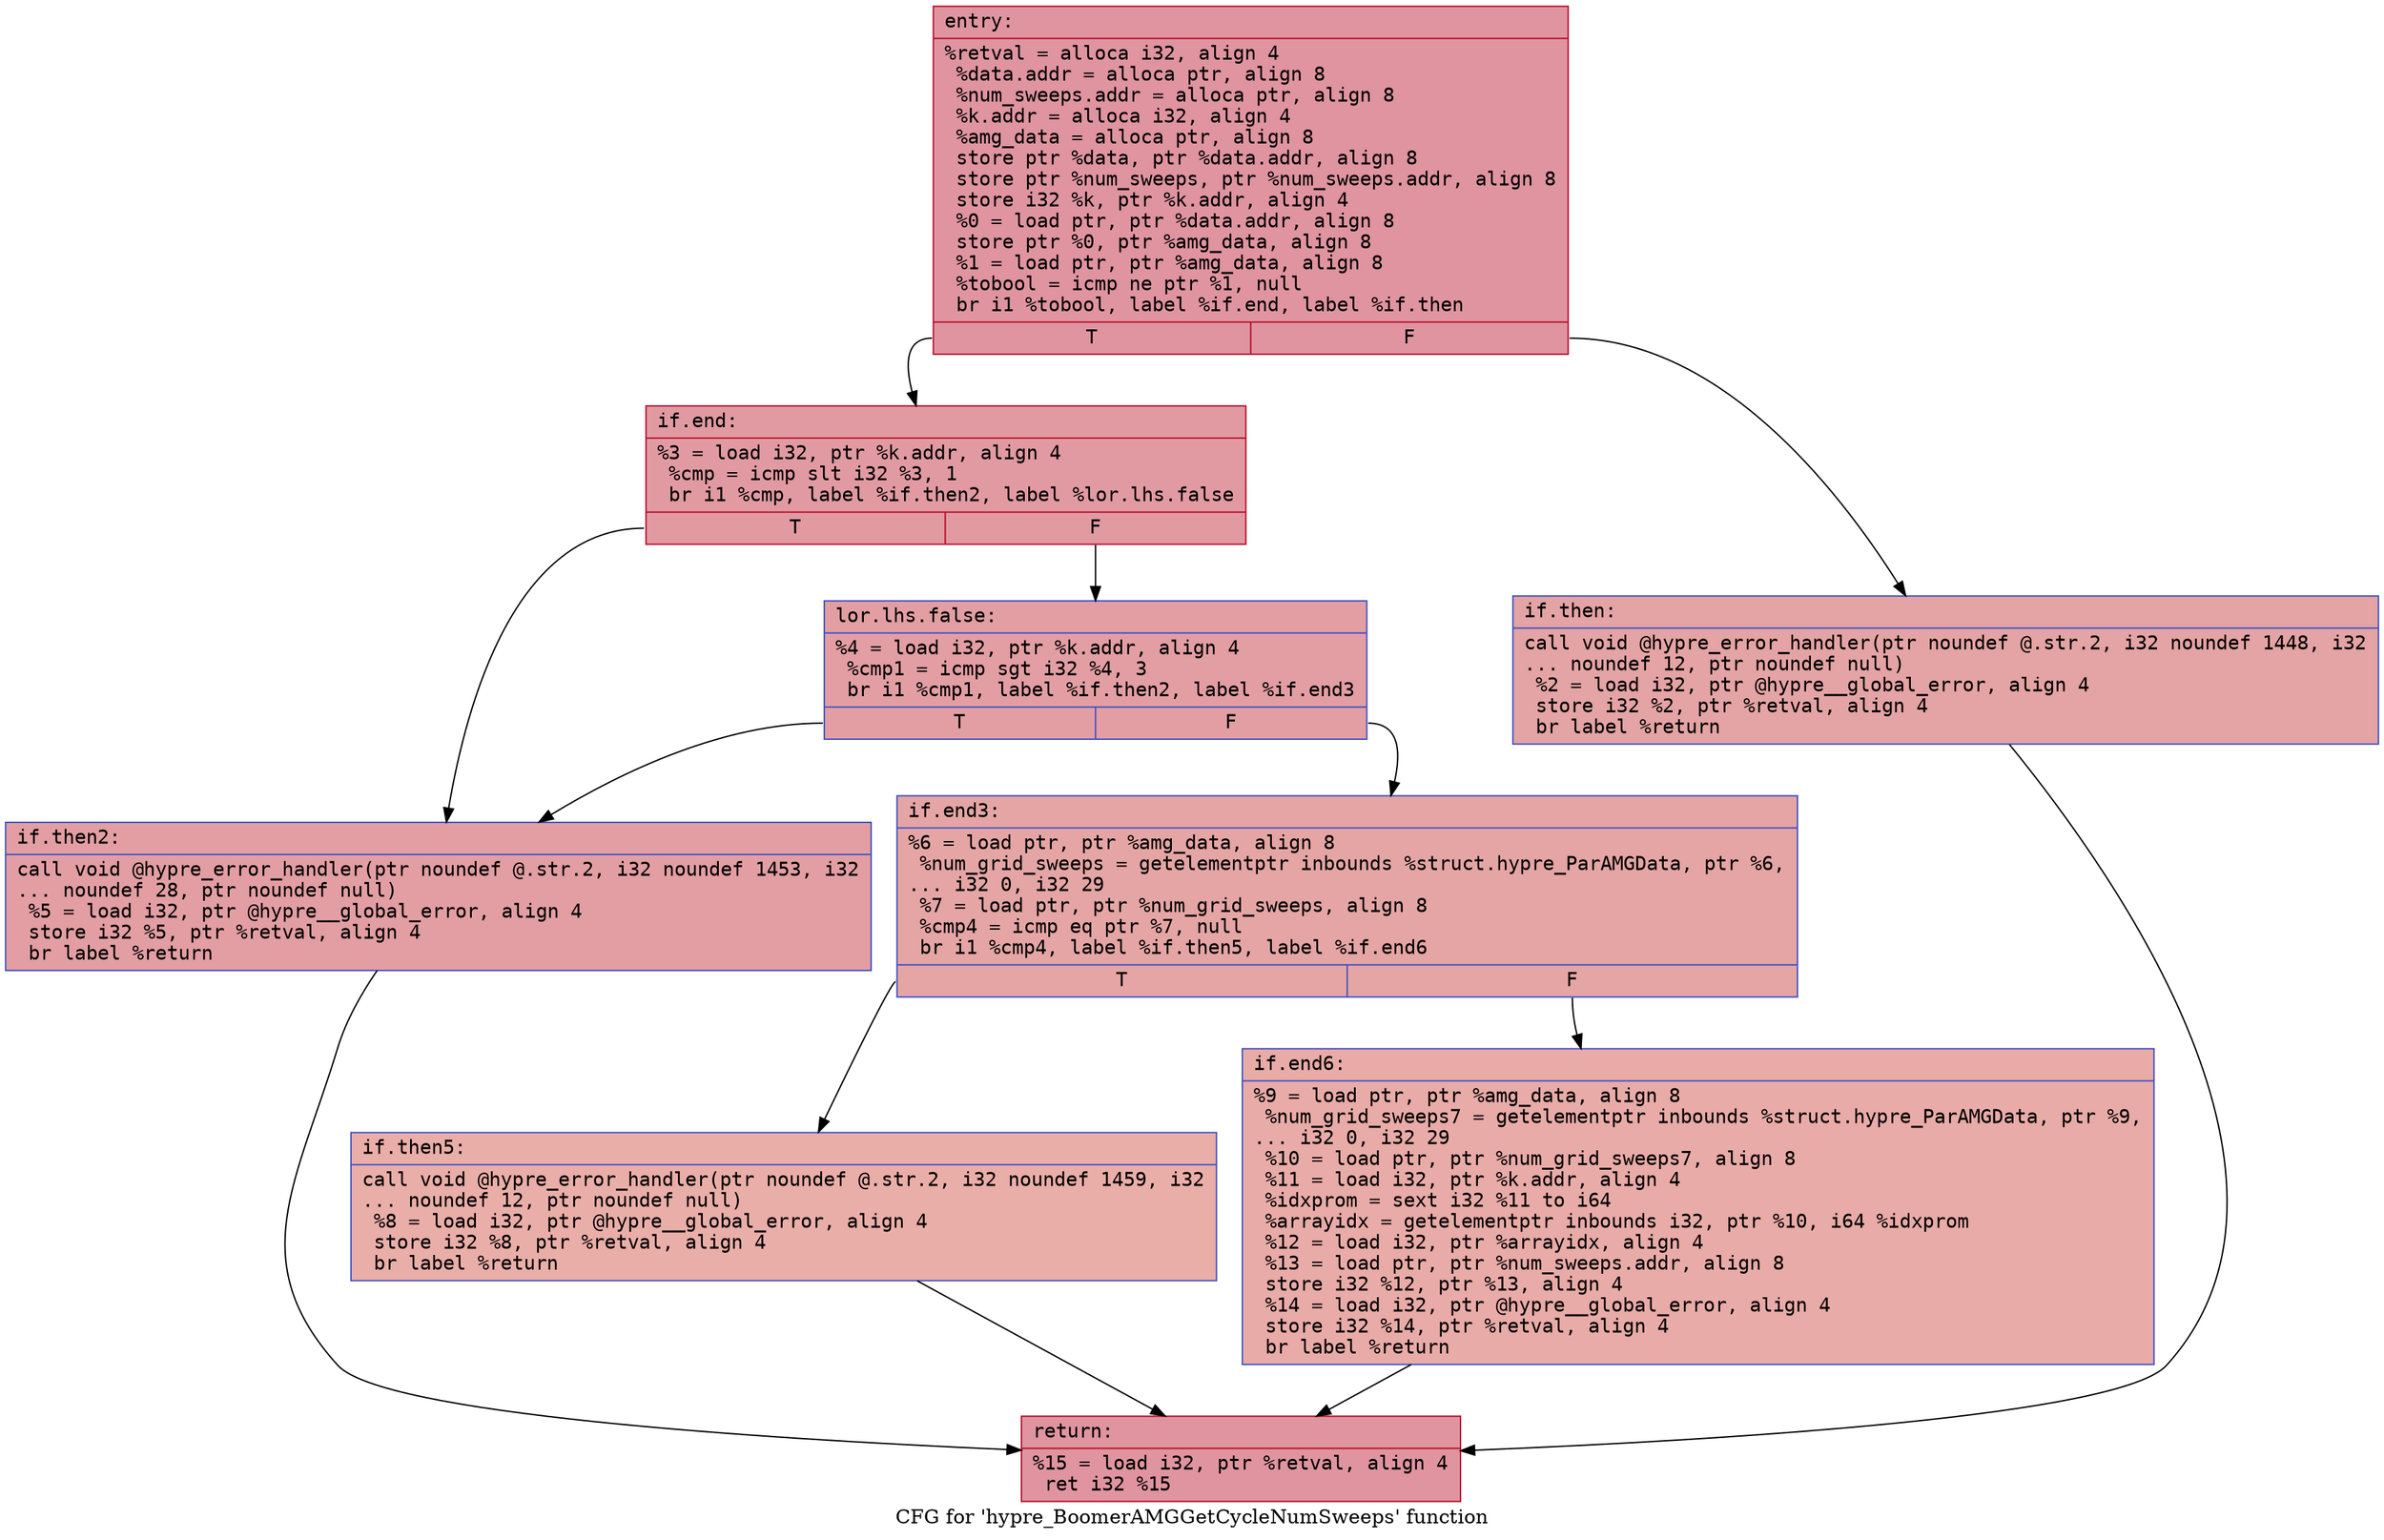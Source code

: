 digraph "CFG for 'hypre_BoomerAMGGetCycleNumSweeps' function" {
	label="CFG for 'hypre_BoomerAMGGetCycleNumSweeps' function";

	Node0x55fa80a73270 [shape=record,color="#b70d28ff", style=filled, fillcolor="#b70d2870" fontname="Courier",label="{entry:\l|  %retval = alloca i32, align 4\l  %data.addr = alloca ptr, align 8\l  %num_sweeps.addr = alloca ptr, align 8\l  %k.addr = alloca i32, align 4\l  %amg_data = alloca ptr, align 8\l  store ptr %data, ptr %data.addr, align 8\l  store ptr %num_sweeps, ptr %num_sweeps.addr, align 8\l  store i32 %k, ptr %k.addr, align 4\l  %0 = load ptr, ptr %data.addr, align 8\l  store ptr %0, ptr %amg_data, align 8\l  %1 = load ptr, ptr %amg_data, align 8\l  %tobool = icmp ne ptr %1, null\l  br i1 %tobool, label %if.end, label %if.then\l|{<s0>T|<s1>F}}"];
	Node0x55fa80a73270:s0 -> Node0x55fa80a73a10[tooltip="entry -> if.end\nProbability 62.50%" ];
	Node0x55fa80a73270:s1 -> Node0x55fa80a73a80[tooltip="entry -> if.then\nProbability 37.50%" ];
	Node0x55fa80a73a80 [shape=record,color="#3d50c3ff", style=filled, fillcolor="#c32e3170" fontname="Courier",label="{if.then:\l|  call void @hypre_error_handler(ptr noundef @.str.2, i32 noundef 1448, i32\l... noundef 12, ptr noundef null)\l  %2 = load i32, ptr @hypre__global_error, align 4\l  store i32 %2, ptr %retval, align 4\l  br label %return\l}"];
	Node0x55fa80a73a80 -> Node0x55fa80a73eb0[tooltip="if.then -> return\nProbability 100.00%" ];
	Node0x55fa80a73a10 [shape=record,color="#b70d28ff", style=filled, fillcolor="#bb1b2c70" fontname="Courier",label="{if.end:\l|  %3 = load i32, ptr %k.addr, align 4\l  %cmp = icmp slt i32 %3, 1\l  br i1 %cmp, label %if.then2, label %lor.lhs.false\l|{<s0>T|<s1>F}}"];
	Node0x55fa80a73a10:s0 -> Node0x55fa80a731b0[tooltip="if.end -> if.then2\nProbability 37.50%" ];
	Node0x55fa80a73a10:s1 -> Node0x55fa80a741b0[tooltip="if.end -> lor.lhs.false\nProbability 62.50%" ];
	Node0x55fa80a741b0 [shape=record,color="#3d50c3ff", style=filled, fillcolor="#be242e70" fontname="Courier",label="{lor.lhs.false:\l|  %4 = load i32, ptr %k.addr, align 4\l  %cmp1 = icmp sgt i32 %4, 3\l  br i1 %cmp1, label %if.then2, label %if.end3\l|{<s0>T|<s1>F}}"];
	Node0x55fa80a741b0:s0 -> Node0x55fa80a731b0[tooltip="lor.lhs.false -> if.then2\nProbability 50.00%" ];
	Node0x55fa80a741b0:s1 -> Node0x55fa80a743c0[tooltip="lor.lhs.false -> if.end3\nProbability 50.00%" ];
	Node0x55fa80a731b0 [shape=record,color="#3d50c3ff", style=filled, fillcolor="#be242e70" fontname="Courier",label="{if.then2:\l|  call void @hypre_error_handler(ptr noundef @.str.2, i32 noundef 1453, i32\l... noundef 28, ptr noundef null)\l  %5 = load i32, ptr @hypre__global_error, align 4\l  store i32 %5, ptr %retval, align 4\l  br label %return\l}"];
	Node0x55fa80a731b0 -> Node0x55fa80a73eb0[tooltip="if.then2 -> return\nProbability 100.00%" ];
	Node0x55fa80a743c0 [shape=record,color="#3d50c3ff", style=filled, fillcolor="#c5333470" fontname="Courier",label="{if.end3:\l|  %6 = load ptr, ptr %amg_data, align 8\l  %num_grid_sweeps = getelementptr inbounds %struct.hypre_ParAMGData, ptr %6,\l... i32 0, i32 29\l  %7 = load ptr, ptr %num_grid_sweeps, align 8\l  %cmp4 = icmp eq ptr %7, null\l  br i1 %cmp4, label %if.then5, label %if.end6\l|{<s0>T|<s1>F}}"];
	Node0x55fa80a743c0:s0 -> Node0x55fa80a74ae0[tooltip="if.end3 -> if.then5\nProbability 37.50%" ];
	Node0x55fa80a743c0:s1 -> Node0x55fa80a74b30[tooltip="if.end3 -> if.end6\nProbability 62.50%" ];
	Node0x55fa80a74ae0 [shape=record,color="#3d50c3ff", style=filled, fillcolor="#d0473d70" fontname="Courier",label="{if.then5:\l|  call void @hypre_error_handler(ptr noundef @.str.2, i32 noundef 1459, i32\l... noundef 12, ptr noundef null)\l  %8 = load i32, ptr @hypre__global_error, align 4\l  store i32 %8, ptr %retval, align 4\l  br label %return\l}"];
	Node0x55fa80a74ae0 -> Node0x55fa80a73eb0[tooltip="if.then5 -> return\nProbability 100.00%" ];
	Node0x55fa80a74b30 [shape=record,color="#3d50c3ff", style=filled, fillcolor="#cc403a70" fontname="Courier",label="{if.end6:\l|  %9 = load ptr, ptr %amg_data, align 8\l  %num_grid_sweeps7 = getelementptr inbounds %struct.hypre_ParAMGData, ptr %9,\l... i32 0, i32 29\l  %10 = load ptr, ptr %num_grid_sweeps7, align 8\l  %11 = load i32, ptr %k.addr, align 4\l  %idxprom = sext i32 %11 to i64\l  %arrayidx = getelementptr inbounds i32, ptr %10, i64 %idxprom\l  %12 = load i32, ptr %arrayidx, align 4\l  %13 = load ptr, ptr %num_sweeps.addr, align 8\l  store i32 %12, ptr %13, align 4\l  %14 = load i32, ptr @hypre__global_error, align 4\l  store i32 %14, ptr %retval, align 4\l  br label %return\l}"];
	Node0x55fa80a74b30 -> Node0x55fa80a73eb0[tooltip="if.end6 -> return\nProbability 100.00%" ];
	Node0x55fa80a73eb0 [shape=record,color="#b70d28ff", style=filled, fillcolor="#b70d2870" fontname="Courier",label="{return:\l|  %15 = load i32, ptr %retval, align 4\l  ret i32 %15\l}"];
}
